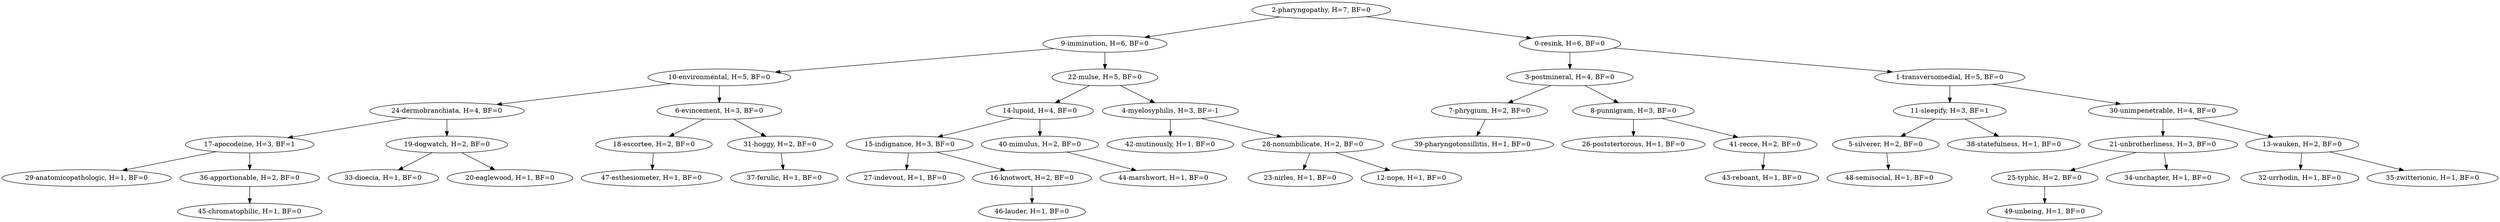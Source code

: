 digraph g { 
 node29 [label="29-anatomicopathologic, H=1, BF=0"];
 node17 [label="17-apocodeine, H=3, BF=1"];
 node36 [label="36-apportionable, H=2, BF=0"];
 node45 [label="45-chromatophilic, H=1, BF=0"];
 node24 [label="24-dermobranchiata, H=4, BF=0"];
 node33 [label="33-dioecia, H=1, BF=0"];
 node19 [label="19-dogwatch, H=2, BF=0"];
 node20 [label="20-eaglewood, H=1, BF=0"];
 node10 [label="10-environmental, H=5, BF=0"];
 node18 [label="18-escortee, H=2, BF=0"];
 node47 [label="47-esthesiometer, H=1, BF=0"];
 node6 [label="6-evincement, H=3, BF=0"];
 node37 [label="37-ferulic, H=1, BF=0"];
 node31 [label="31-hoggy, H=2, BF=0"];
 node9 [label="9-imminution, H=6, BF=0"];
 node27 [label="27-indevout, H=1, BF=0"];
 node15 [label="15-indignance, H=3, BF=0"];
 node16 [label="16-knotwort, H=2, BF=0"];
 node46 [label="46-lauder, H=1, BF=0"];
 node14 [label="14-lupoid, H=4, BF=0"];
 node44 [label="44-marshwort, H=1, BF=0"];
 node40 [label="40-mimulus, H=2, BF=0"];
 node22 [label="22-mulse, H=5, BF=0"];
 node42 [label="42-mutinously, H=1, BF=0"];
 node4 [label="4-myelosyphilis, H=3, BF=-1"];
 node23 [label="23-nirles, H=1, BF=0"];
 node28 [label="28-nonumbilicate, H=2, BF=0"];
 node12 [label="12-nope, H=1, BF=0"];
 node2 [label="2-pharyngopathy, H=7, BF=0"];
 node39 [label="39-pharyngotonsillitis, H=1, BF=0"];
 node7 [label="7-phrygium, H=2, BF=0"];
 node3 [label="3-postmineral, H=4, BF=0"];
 node26 [label="26-poststertorous, H=1, BF=0"];
 node8 [label="8-punnigram, H=3, BF=0"];
 node43 [label="43-reboant, H=1, BF=0"];
 node41 [label="41-recce, H=2, BF=0"];
 node0 [label="0-resink, H=6, BF=0"];
 node48 [label="48-semisocial, H=1, BF=0"];
 node5 [label="5-silverer, H=2, BF=0"];
 node11 [label="11-sleepify, H=3, BF=1"];
 node38 [label="38-statefulness, H=1, BF=0"];
 node1 [label="1-transversomedial, H=5, BF=0"];
 node25 [label="25-typhic, H=2, BF=0"];
 node49 [label="49-unbeing, H=1, BF=0"];
 node21 [label="21-unbrotherliness, H=3, BF=0"];
 node34 [label="34-unchapter, H=1, BF=0"];
 node30 [label="30-unimpenetrable, H=4, BF=0"];
 node32 [label="32-urrhodin, H=1, BF=0"];
 node13 [label="13-wauken, H=2, BF=0"];
 node35 [label="35-zwitterionic, H=1, BF=0"];
  node2 -> node9;
  node9 -> node10;
  node10 -> node24;
  node24 -> node17;
  node17 -> node29;
  node17 -> node36;
  node36 -> node45;
  node24 -> node19;
  node19 -> node33;
  node19 -> node20;
  node10 -> node6;
  node6 -> node18;
  node18 -> node47;
  node6 -> node31;
  node31 -> node37;
  node9 -> node22;
  node22 -> node14;
  node14 -> node15;
  node15 -> node27;
  node15 -> node16;
  node16 -> node46;
  node14 -> node40;
  node40 -> node44;
  node22 -> node4;
  node4 -> node42;
  node4 -> node28;
  node28 -> node23;
  node28 -> node12;
  node2 -> node0;
  node0 -> node3;
  node3 -> node7;
  node7 -> node39;
  node3 -> node8;
  node8 -> node26;
  node8 -> node41;
  node41 -> node43;
  node0 -> node1;
  node1 -> node11;
  node11 -> node5;
  node5 -> node48;
  node11 -> node38;
  node1 -> node30;
  node30 -> node21;
  node21 -> node25;
  node25 -> node49;
  node21 -> node34;
  node30 -> node13;
  node13 -> node32;
  node13 -> node35;
} 
